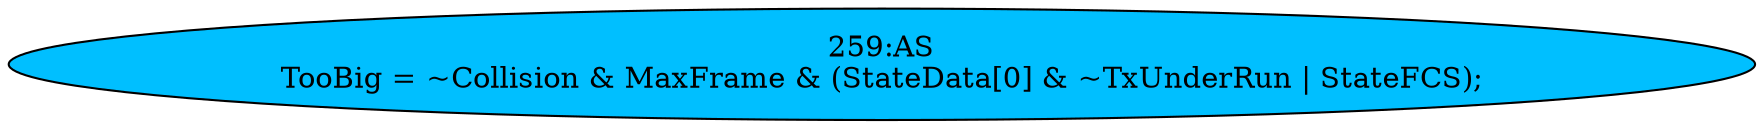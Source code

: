 strict digraph "" {
	node [label="\N"];
	"259:AS"	 [ast="<pyverilog.vparser.ast.Assign object at 0x7ff806729fd0>",
		def_var="['TooBig']",
		fillcolor=deepskyblue,
		label="259:AS
TooBig = ~Collision & MaxFrame & (StateData[0] & ~TxUnderRun | StateFCS);",
		statements="[]",
		style=filled,
		typ=Assign,
		use_var="['Collision', 'MaxFrame', 'StateData', 'TxUnderRun', 'StateFCS']"];
}
